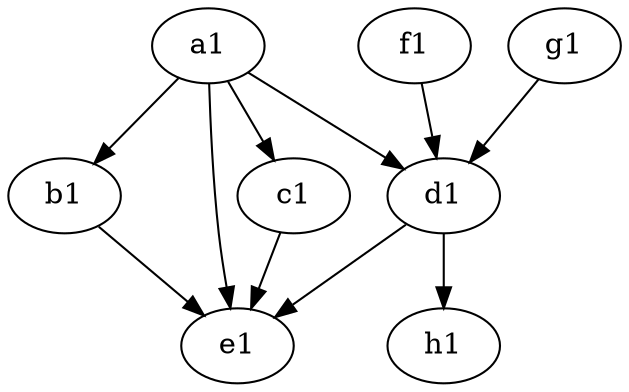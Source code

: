 /**
 * https://graphviz.org/about/ ,
 * https://magjac.com/graphviz-visual-editor/ ,
 * https://dreampuf.github.io/GraphvizOnline/ ,
 *
 * One edgeop per line; easier to add attributes after the edge.
 * Do not chain more than one edges in one statement.
 * Chaining disallowed if prior node or edge has attributes.
 * Group edges from same source node first.
 * Group edges to same destination node.
 *
 * generate image using command:
 *   $ apt install graphviz
 *   $ dot -Tpng example.dot -o example.png
 *
 * use image in markdown example.md:
 *   ![](example.png)
 *
 * then preview markdown in vscode.
 *
 * similar flow chart diagram tools:
 *   mermaid chart, yED, visio.
 */
// example.dot
digraph {
    // group edges from same source node first
    a1 -> b1;
    a1 -> e1;
    a1 -> c1;
    a1 -> d1;

    // also group edges to same destination node
    b1 -> e1;
    c1 -> e1;
    d1 -> e1;

    d1 -> h1;
    f1 -> d1;
    g1 -> d1;
}
